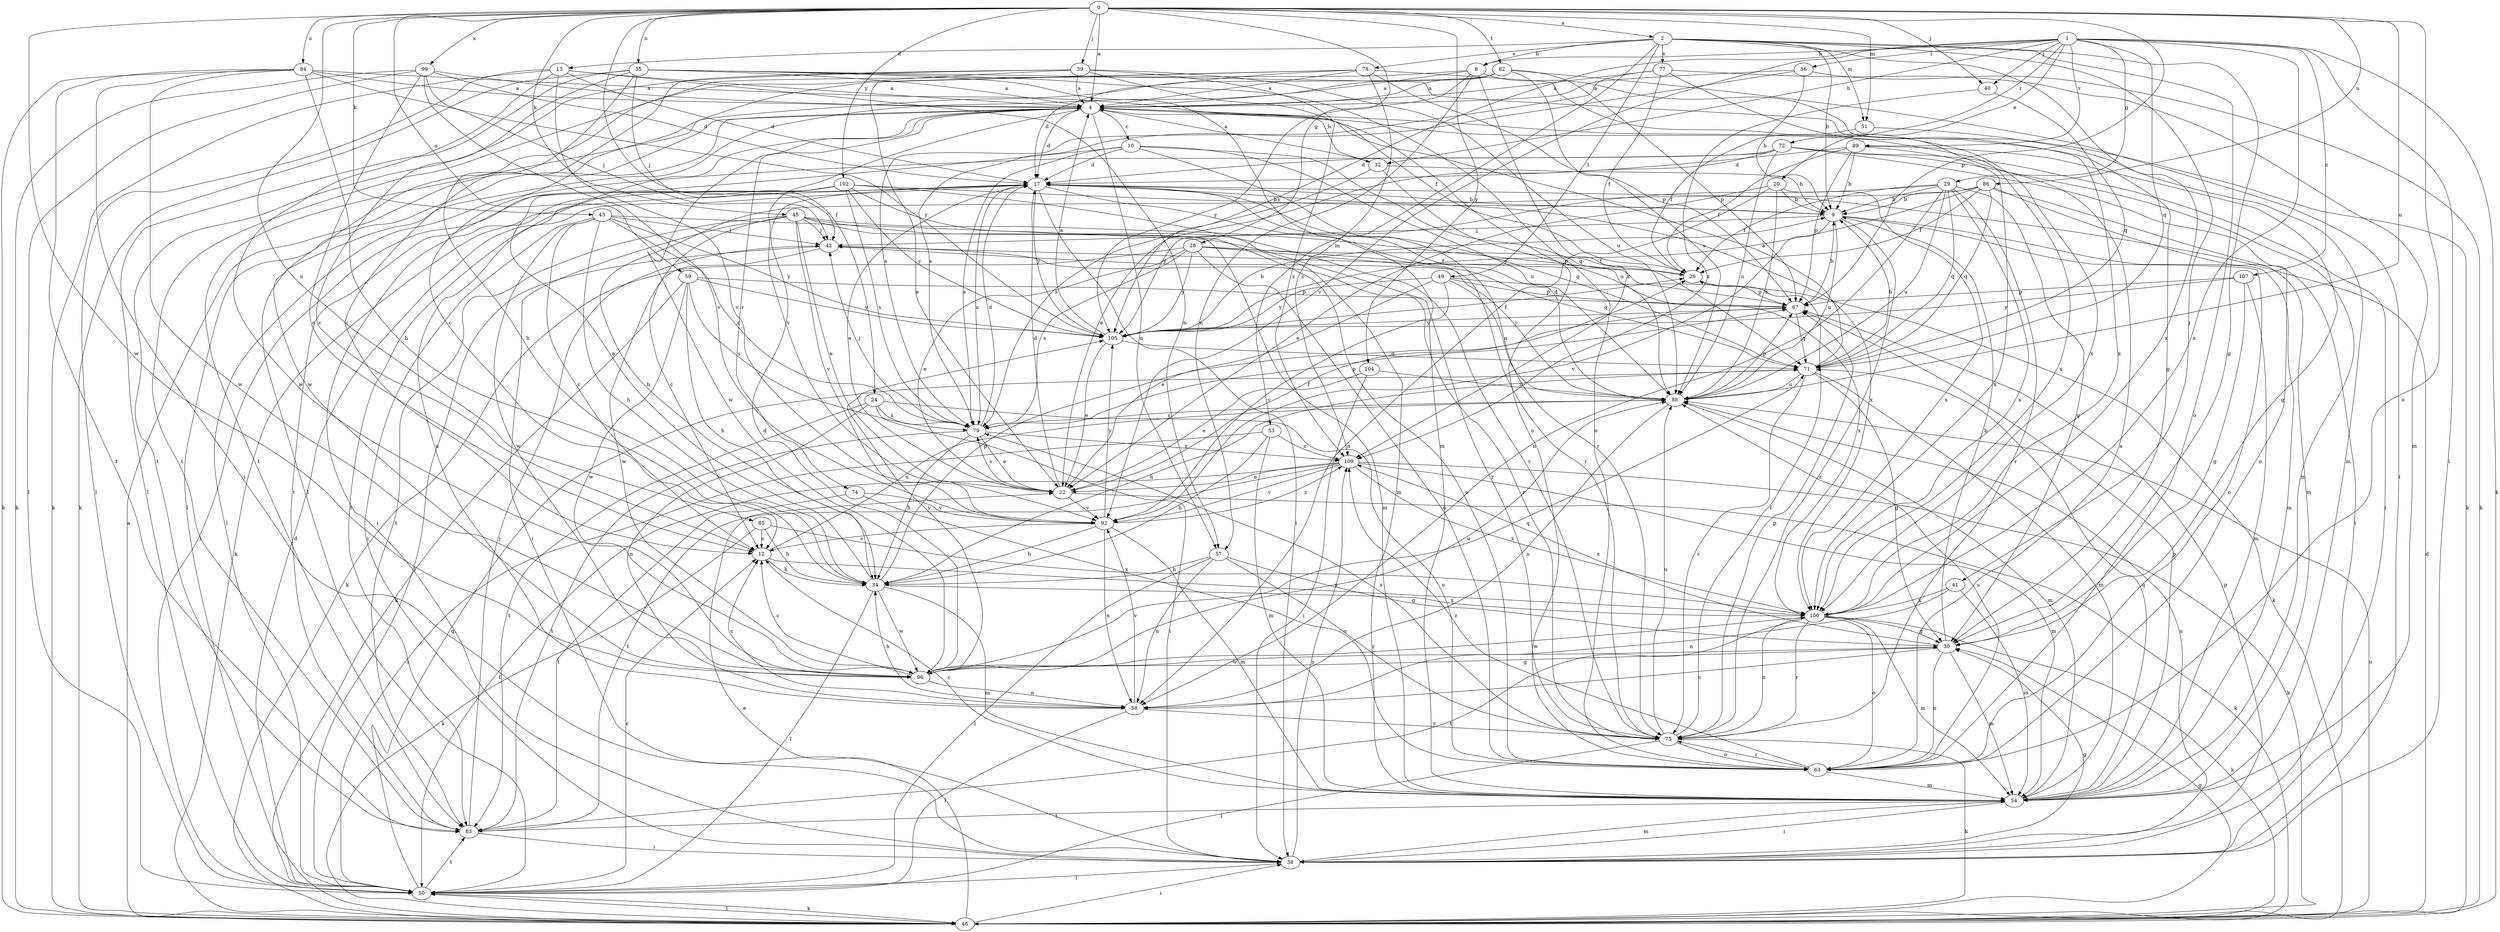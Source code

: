 strict digraph  {
0;
1;
2;
4;
8;
9;
10;
12;
13;
17;
20;
22;
24;
26;
28;
29;
30;
32;
34;
36;
38;
39;
40;
41;
42;
43;
45;
46;
49;
50;
51;
53;
54;
55;
57;
58;
59;
63;
67;
71;
72;
74;
75;
77;
78;
79;
82;
83;
84;
85;
86;
88;
89;
92;
96;
99;
100;
102;
104;
105;
107;
109;
0 -> 2  [label=a];
0 -> 4  [label=a];
0 -> 24  [label=f];
0 -> 28  [label=g];
0 -> 39  [label=j];
0 -> 40  [label=j];
0 -> 43  [label=k];
0 -> 45  [label=k];
0 -> 51  [label=m];
0 -> 55  [label=n];
0 -> 59  [label=o];
0 -> 63  [label=o];
0 -> 67  [label=p];
0 -> 82  [label=t];
0 -> 84  [label=u];
0 -> 85  [label=u];
0 -> 86  [label=u];
0 -> 88  [label=u];
0 -> 96  [label=w];
0 -> 99  [label=x];
0 -> 102  [label=y];
0 -> 104  [label=y];
1 -> 8  [label=b];
1 -> 20  [label=e];
1 -> 29  [label=g];
1 -> 32  [label=h];
1 -> 36  [label=i];
1 -> 38  [label=i];
1 -> 40  [label=j];
1 -> 46  [label=k];
1 -> 71  [label=q];
1 -> 72  [label=r];
1 -> 89  [label=v];
1 -> 92  [label=v];
1 -> 100  [label=x];
1 -> 105  [label=y];
1 -> 107  [label=z];
2 -> 8  [label=b];
2 -> 9  [label=b];
2 -> 13  [label=d];
2 -> 30  [label=g];
2 -> 41  [label=j];
2 -> 49  [label=l];
2 -> 51  [label=m];
2 -> 53  [label=m];
2 -> 63  [label=o];
2 -> 77  [label=s];
2 -> 78  [label=s];
2 -> 100  [label=x];
4 -> 10  [label=c];
4 -> 17  [label=d];
4 -> 32  [label=h];
4 -> 50  [label=l];
4 -> 57  [label=n];
4 -> 74  [label=r];
4 -> 92  [label=v];
4 -> 96  [label=w];
4 -> 100  [label=x];
8 -> 4  [label=a];
8 -> 46  [label=k];
8 -> 57  [label=n];
8 -> 83  [label=t];
8 -> 105  [label=y];
8 -> 109  [label=z];
9 -> 42  [label=j];
9 -> 54  [label=m];
9 -> 63  [label=o];
9 -> 75  [label=r];
9 -> 88  [label=u];
9 -> 92  [label=v];
10 -> 17  [label=d];
10 -> 71  [label=q];
10 -> 75  [label=r];
10 -> 79  [label=s];
10 -> 83  [label=t];
10 -> 88  [label=u];
12 -> 34  [label=h];
12 -> 88  [label=u];
12 -> 100  [label=x];
13 -> 4  [label=a];
13 -> 17  [label=d];
13 -> 46  [label=k];
13 -> 50  [label=l];
13 -> 57  [label=n];
13 -> 92  [label=v];
13 -> 96  [label=w];
17 -> 9  [label=b];
17 -> 22  [label=e];
17 -> 38  [label=i];
17 -> 46  [label=k];
17 -> 71  [label=q];
17 -> 75  [label=r];
17 -> 79  [label=s];
17 -> 83  [label=t];
17 -> 100  [label=x];
17 -> 105  [label=y];
20 -> 9  [label=b];
20 -> 22  [label=e];
20 -> 58  [label=n];
20 -> 88  [label=u];
20 -> 100  [label=x];
22 -> 17  [label=d];
22 -> 26  [label=f];
22 -> 46  [label=k];
22 -> 79  [label=s];
22 -> 92  [label=v];
24 -> 38  [label=i];
24 -> 58  [label=n];
24 -> 63  [label=o];
24 -> 79  [label=s];
24 -> 83  [label=t];
26 -> 67  [label=p];
28 -> 22  [label=e];
28 -> 26  [label=f];
28 -> 46  [label=k];
28 -> 63  [label=o];
28 -> 71  [label=q];
28 -> 79  [label=s];
28 -> 100  [label=x];
28 -> 105  [label=y];
29 -> 9  [label=b];
29 -> 26  [label=f];
29 -> 30  [label=g];
29 -> 58  [label=n];
29 -> 71  [label=q];
29 -> 75  [label=r];
29 -> 88  [label=u];
29 -> 100  [label=x];
29 -> 105  [label=y];
30 -> 9  [label=b];
30 -> 54  [label=m];
30 -> 58  [label=n];
30 -> 63  [label=o];
30 -> 96  [label=w];
30 -> 109  [label=z];
32 -> 4  [label=a];
32 -> 9  [label=b];
32 -> 79  [label=s];
32 -> 88  [label=u];
34 -> 4  [label=a];
34 -> 50  [label=l];
34 -> 54  [label=m];
34 -> 67  [label=p];
34 -> 96  [label=w];
34 -> 100  [label=x];
36 -> 4  [label=a];
36 -> 9  [label=b];
36 -> 46  [label=k];
36 -> 79  [label=s];
38 -> 30  [label=g];
38 -> 50  [label=l];
38 -> 54  [label=m];
38 -> 67  [label=p];
38 -> 88  [label=u];
38 -> 109  [label=z];
39 -> 4  [label=a];
39 -> 12  [label=c];
39 -> 26  [label=f];
39 -> 83  [label=t];
39 -> 88  [label=u];
39 -> 96  [label=w];
39 -> 109  [label=z];
40 -> 71  [label=q];
40 -> 109  [label=z];
41 -> 54  [label=m];
41 -> 58  [label=n];
41 -> 100  [label=x];
42 -> 26  [label=f];
42 -> 50  [label=l];
42 -> 75  [label=r];
42 -> 96  [label=w];
43 -> 12  [label=c];
43 -> 34  [label=h];
43 -> 38  [label=i];
43 -> 42  [label=j];
43 -> 75  [label=r];
43 -> 79  [label=s];
43 -> 96  [label=w];
43 -> 105  [label=y];
45 -> 12  [label=c];
45 -> 22  [label=e];
45 -> 38  [label=i];
45 -> 42  [label=j];
45 -> 54  [label=m];
45 -> 63  [label=o];
45 -> 67  [label=p];
45 -> 83  [label=t];
45 -> 92  [label=v];
46 -> 4  [label=a];
46 -> 17  [label=d];
46 -> 22  [label=e];
46 -> 30  [label=g];
46 -> 38  [label=i];
46 -> 50  [label=l];
46 -> 88  [label=u];
49 -> 22  [label=e];
49 -> 46  [label=k];
49 -> 67  [label=p];
49 -> 88  [label=u];
49 -> 92  [label=v];
49 -> 105  [label=y];
50 -> 12  [label=c];
50 -> 17  [label=d];
50 -> 46  [label=k];
50 -> 71  [label=q];
50 -> 83  [label=t];
51 -> 26  [label=f];
51 -> 54  [label=m];
53 -> 34  [label=h];
53 -> 50  [label=l];
53 -> 54  [label=m];
53 -> 109  [label=z];
54 -> 12  [label=c];
54 -> 38  [label=i];
54 -> 67  [label=p];
54 -> 71  [label=q];
54 -> 83  [label=t];
55 -> 4  [label=a];
55 -> 12  [label=c];
55 -> 30  [label=g];
55 -> 34  [label=h];
55 -> 42  [label=j];
55 -> 46  [label=k];
55 -> 50  [label=l];
55 -> 54  [label=m];
55 -> 63  [label=o];
57 -> 30  [label=g];
57 -> 34  [label=h];
57 -> 50  [label=l];
57 -> 58  [label=n];
57 -> 75  [label=r];
58 -> 12  [label=c];
58 -> 34  [label=h];
58 -> 50  [label=l];
58 -> 75  [label=r];
58 -> 92  [label=v];
59 -> 34  [label=h];
59 -> 46  [label=k];
59 -> 67  [label=p];
59 -> 79  [label=s];
59 -> 96  [label=w];
59 -> 105  [label=y];
63 -> 4  [label=a];
63 -> 54  [label=m];
63 -> 75  [label=r];
63 -> 88  [label=u];
63 -> 109  [label=z];
67 -> 9  [label=b];
67 -> 71  [label=q];
67 -> 105  [label=y];
71 -> 4  [label=a];
71 -> 9  [label=b];
71 -> 30  [label=g];
71 -> 34  [label=h];
71 -> 54  [label=m];
71 -> 75  [label=r];
71 -> 88  [label=u];
72 -> 17  [label=d];
72 -> 22  [label=e];
72 -> 38  [label=i];
72 -> 50  [label=l];
72 -> 54  [label=m];
72 -> 63  [label=o];
72 -> 88  [label=u];
74 -> 63  [label=o];
74 -> 83  [label=t];
74 -> 92  [label=v];
75 -> 26  [label=f];
75 -> 46  [label=k];
75 -> 50  [label=l];
75 -> 63  [label=o];
75 -> 67  [label=p];
75 -> 79  [label=s];
75 -> 88  [label=u];
75 -> 100  [label=x];
77 -> 4  [label=a];
77 -> 26  [label=f];
77 -> 54  [label=m];
77 -> 79  [label=s];
77 -> 100  [label=x];
78 -> 4  [label=a];
78 -> 12  [label=c];
78 -> 17  [label=d];
78 -> 22  [label=e];
78 -> 67  [label=p];
78 -> 100  [label=x];
78 -> 109  [label=z];
79 -> 17  [label=d];
79 -> 22  [label=e];
79 -> 34  [label=h];
79 -> 42  [label=j];
79 -> 67  [label=p];
79 -> 83  [label=t];
79 -> 109  [label=z];
82 -> 4  [label=a];
82 -> 38  [label=i];
82 -> 50  [label=l];
82 -> 67  [label=p];
82 -> 83  [label=t];
82 -> 88  [label=u];
83 -> 38  [label=i];
83 -> 42  [label=j];
84 -> 4  [label=a];
84 -> 34  [label=h];
84 -> 38  [label=i];
84 -> 46  [label=k];
84 -> 63  [label=o];
84 -> 83  [label=t];
84 -> 96  [label=w];
84 -> 105  [label=y];
85 -> 12  [label=c];
85 -> 34  [label=h];
85 -> 46  [label=k];
85 -> 100  [label=x];
86 -> 9  [label=b];
86 -> 26  [label=f];
86 -> 34  [label=h];
86 -> 38  [label=i];
86 -> 54  [label=m];
86 -> 71  [label=q];
86 -> 105  [label=y];
88 -> 17  [label=d];
88 -> 42  [label=j];
88 -> 54  [label=m];
88 -> 58  [label=n];
88 -> 67  [label=p];
88 -> 79  [label=s];
89 -> 9  [label=b];
89 -> 17  [label=d];
89 -> 26  [label=f];
89 -> 30  [label=g];
89 -> 67  [label=p];
89 -> 100  [label=x];
92 -> 12  [label=c];
92 -> 34  [label=h];
92 -> 54  [label=m];
92 -> 58  [label=n];
92 -> 105  [label=y];
92 -> 109  [label=z];
96 -> 12  [label=c];
96 -> 17  [label=d];
96 -> 30  [label=g];
96 -> 58  [label=n];
96 -> 71  [label=q];
96 -> 88  [label=u];
96 -> 105  [label=y];
99 -> 4  [label=a];
99 -> 12  [label=c];
99 -> 17  [label=d];
99 -> 42  [label=j];
99 -> 46  [label=k];
99 -> 50  [label=l];
99 -> 92  [label=v];
100 -> 30  [label=g];
100 -> 46  [label=k];
100 -> 54  [label=m];
100 -> 63  [label=o];
100 -> 75  [label=r];
100 -> 83  [label=t];
100 -> 96  [label=w];
102 -> 9  [label=b];
102 -> 38  [label=i];
102 -> 50  [label=l];
102 -> 54  [label=m];
102 -> 58  [label=n];
102 -> 75  [label=r];
102 -> 79  [label=s];
102 -> 105  [label=y];
104 -> 22  [label=e];
104 -> 38  [label=i];
104 -> 88  [label=u];
105 -> 4  [label=a];
105 -> 9  [label=b];
105 -> 22  [label=e];
105 -> 26  [label=f];
105 -> 71  [label=q];
107 -> 30  [label=g];
107 -> 54  [label=m];
107 -> 67  [label=p];
107 -> 105  [label=y];
109 -> 22  [label=e];
109 -> 46  [label=k];
109 -> 50  [label=l];
109 -> 54  [label=m];
109 -> 83  [label=t];
109 -> 92  [label=v];
109 -> 100  [label=x];
}
